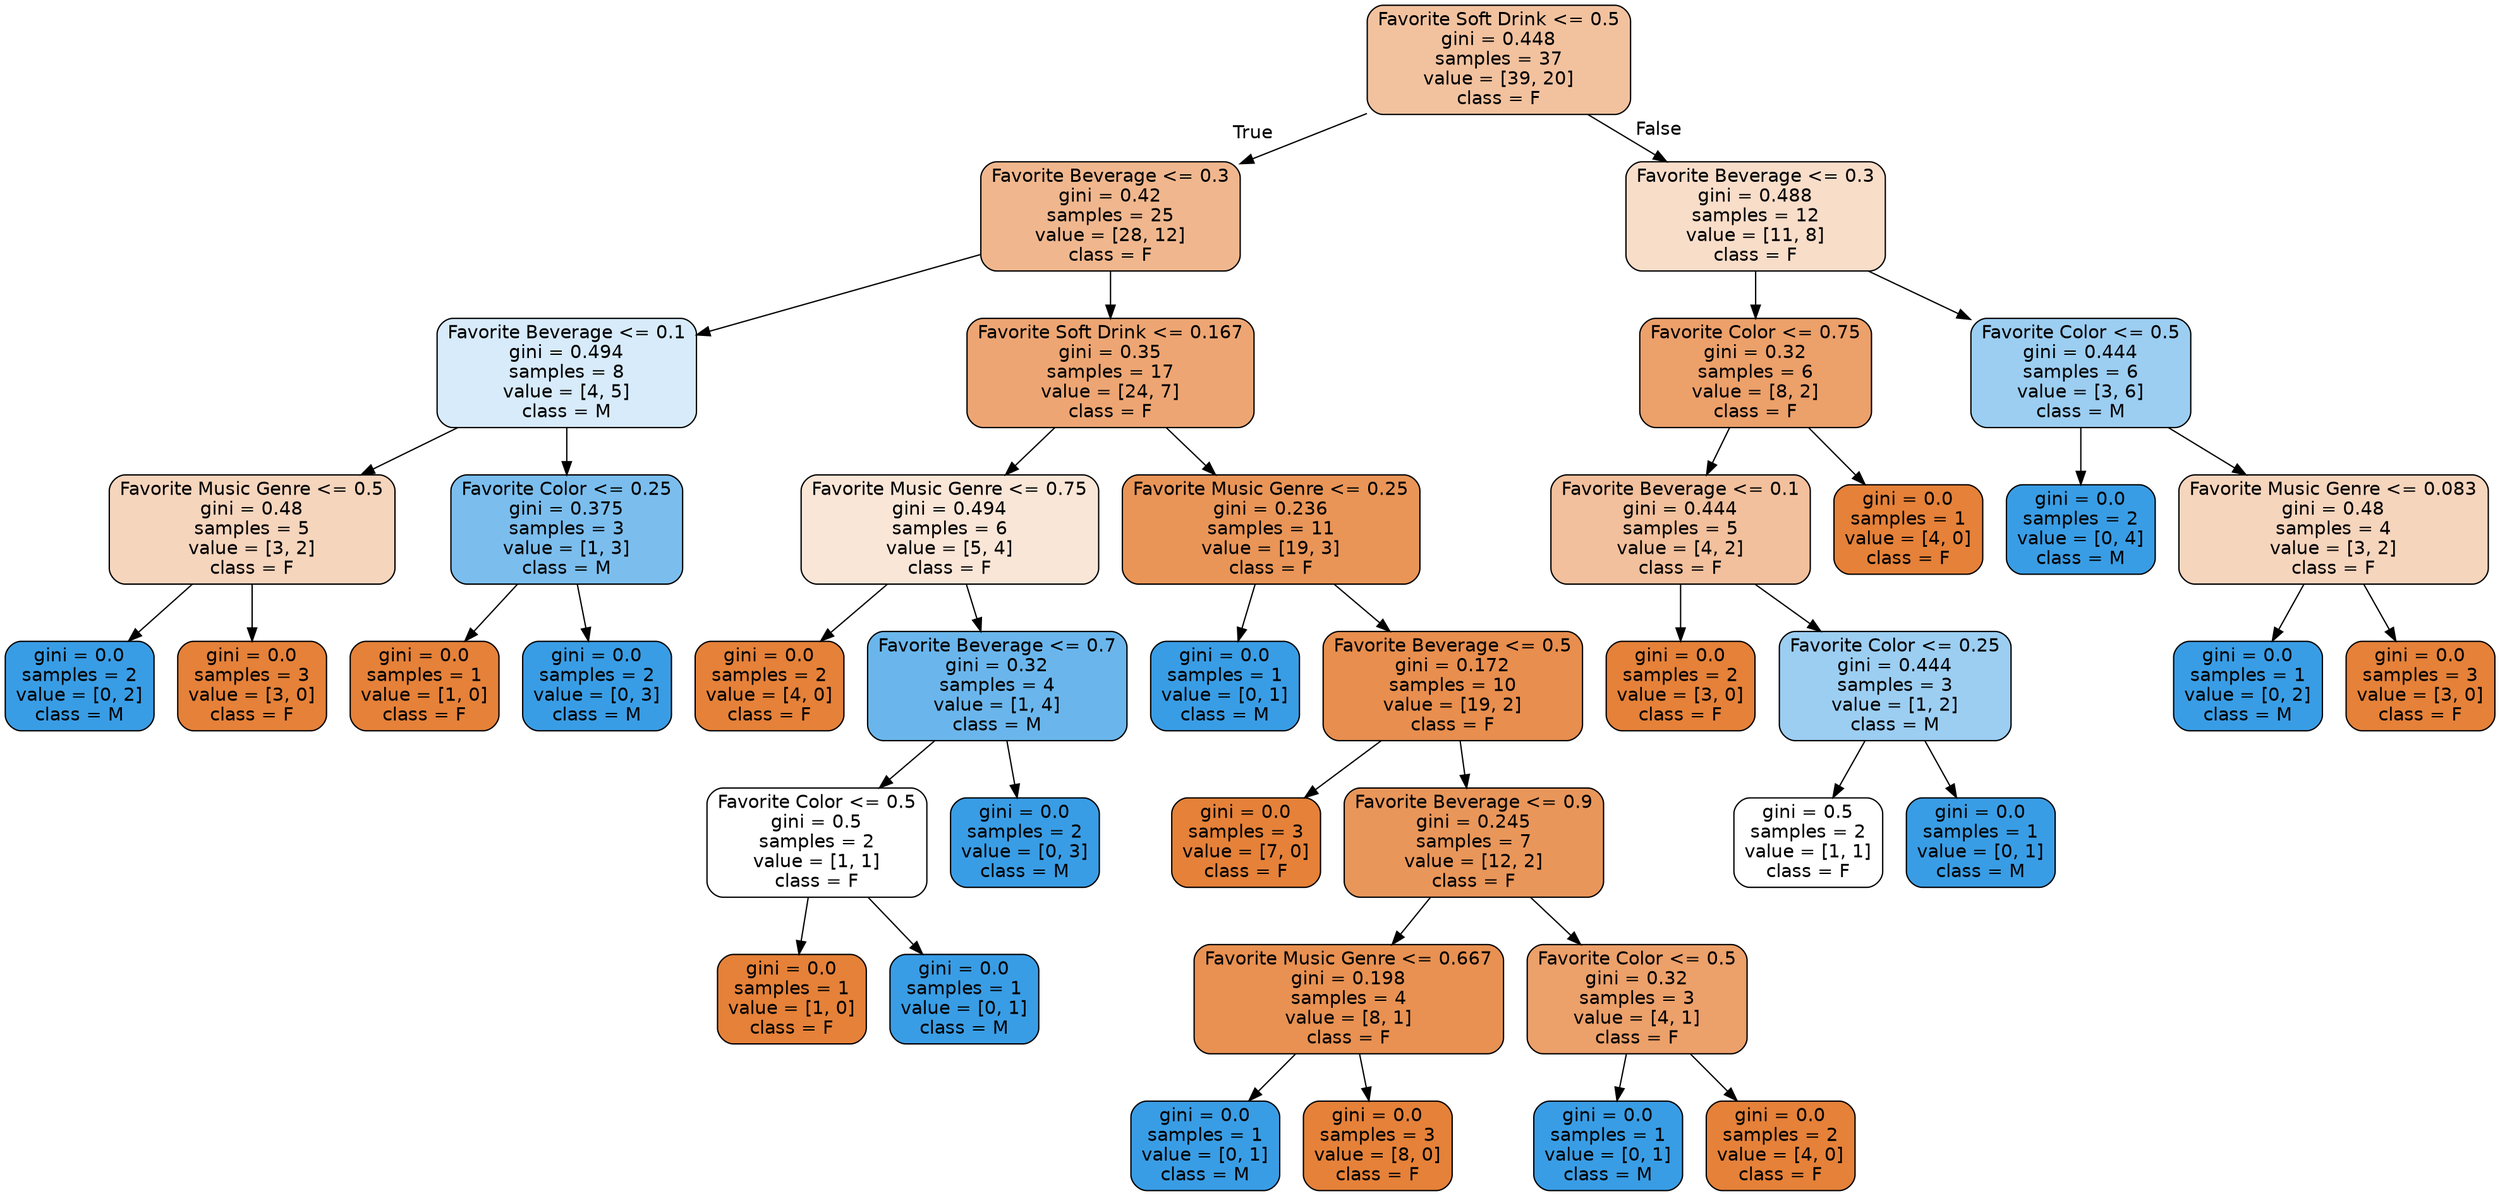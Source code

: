 digraph Tree {
node [shape=box, style="filled, rounded", color="black", fontname="helvetica"] ;
edge [fontname="helvetica"] ;
0 [label="Favorite Soft Drink <= 0.5\ngini = 0.448\nsamples = 37\nvalue = [39, 20]\nclass = F", fillcolor="#f2c29f"] ;
1 [label="Favorite Beverage <= 0.3\ngini = 0.42\nsamples = 25\nvalue = [28, 12]\nclass = F", fillcolor="#f0b78e"] ;
0 -> 1 [labeldistance=2.5, labelangle=45, headlabel="True"] ;
2 [label="Favorite Beverage <= 0.1\ngini = 0.494\nsamples = 8\nvalue = [4, 5]\nclass = M", fillcolor="#d7ebfa"] ;
1 -> 2 ;
3 [label="Favorite Music Genre <= 0.5\ngini = 0.48\nsamples = 5\nvalue = [3, 2]\nclass = F", fillcolor="#f6d5bd"] ;
2 -> 3 ;
4 [label="gini = 0.0\nsamples = 2\nvalue = [0, 2]\nclass = M", fillcolor="#399de5"] ;
3 -> 4 ;
5 [label="gini = 0.0\nsamples = 3\nvalue = [3, 0]\nclass = F", fillcolor="#e58139"] ;
3 -> 5 ;
6 [label="Favorite Color <= 0.25\ngini = 0.375\nsamples = 3\nvalue = [1, 3]\nclass = M", fillcolor="#7bbeee"] ;
2 -> 6 ;
7 [label="gini = 0.0\nsamples = 1\nvalue = [1, 0]\nclass = F", fillcolor="#e58139"] ;
6 -> 7 ;
8 [label="gini = 0.0\nsamples = 2\nvalue = [0, 3]\nclass = M", fillcolor="#399de5"] ;
6 -> 8 ;
9 [label="Favorite Soft Drink <= 0.167\ngini = 0.35\nsamples = 17\nvalue = [24, 7]\nclass = F", fillcolor="#eda673"] ;
1 -> 9 ;
10 [label="Favorite Music Genre <= 0.75\ngini = 0.494\nsamples = 6\nvalue = [5, 4]\nclass = F", fillcolor="#fae6d7"] ;
9 -> 10 ;
11 [label="gini = 0.0\nsamples = 2\nvalue = [4, 0]\nclass = F", fillcolor="#e58139"] ;
10 -> 11 ;
12 [label="Favorite Beverage <= 0.7\ngini = 0.32\nsamples = 4\nvalue = [1, 4]\nclass = M", fillcolor="#6ab6ec"] ;
10 -> 12 ;
13 [label="Favorite Color <= 0.5\ngini = 0.5\nsamples = 2\nvalue = [1, 1]\nclass = F", fillcolor="#ffffff"] ;
12 -> 13 ;
14 [label="gini = 0.0\nsamples = 1\nvalue = [1, 0]\nclass = F", fillcolor="#e58139"] ;
13 -> 14 ;
15 [label="gini = 0.0\nsamples = 1\nvalue = [0, 1]\nclass = M", fillcolor="#399de5"] ;
13 -> 15 ;
16 [label="gini = 0.0\nsamples = 2\nvalue = [0, 3]\nclass = M", fillcolor="#399de5"] ;
12 -> 16 ;
17 [label="Favorite Music Genre <= 0.25\ngini = 0.236\nsamples = 11\nvalue = [19, 3]\nclass = F", fillcolor="#e99558"] ;
9 -> 17 ;
18 [label="gini = 0.0\nsamples = 1\nvalue = [0, 1]\nclass = M", fillcolor="#399de5"] ;
17 -> 18 ;
19 [label="Favorite Beverage <= 0.5\ngini = 0.172\nsamples = 10\nvalue = [19, 2]\nclass = F", fillcolor="#e88e4e"] ;
17 -> 19 ;
20 [label="gini = 0.0\nsamples = 3\nvalue = [7, 0]\nclass = F", fillcolor="#e58139"] ;
19 -> 20 ;
21 [label="Favorite Beverage <= 0.9\ngini = 0.245\nsamples = 7\nvalue = [12, 2]\nclass = F", fillcolor="#e9965a"] ;
19 -> 21 ;
22 [label="Favorite Music Genre <= 0.667\ngini = 0.198\nsamples = 4\nvalue = [8, 1]\nclass = F", fillcolor="#e89152"] ;
21 -> 22 ;
23 [label="gini = 0.0\nsamples = 1\nvalue = [0, 1]\nclass = M", fillcolor="#399de5"] ;
22 -> 23 ;
24 [label="gini = 0.0\nsamples = 3\nvalue = [8, 0]\nclass = F", fillcolor="#e58139"] ;
22 -> 24 ;
25 [label="Favorite Color <= 0.5\ngini = 0.32\nsamples = 3\nvalue = [4, 1]\nclass = F", fillcolor="#eca06a"] ;
21 -> 25 ;
26 [label="gini = 0.0\nsamples = 1\nvalue = [0, 1]\nclass = M", fillcolor="#399de5"] ;
25 -> 26 ;
27 [label="gini = 0.0\nsamples = 2\nvalue = [4, 0]\nclass = F", fillcolor="#e58139"] ;
25 -> 27 ;
28 [label="Favorite Beverage <= 0.3\ngini = 0.488\nsamples = 12\nvalue = [11, 8]\nclass = F", fillcolor="#f8ddc9"] ;
0 -> 28 [labeldistance=2.5, labelangle=-45, headlabel="False"] ;
29 [label="Favorite Color <= 0.75\ngini = 0.32\nsamples = 6\nvalue = [8, 2]\nclass = F", fillcolor="#eca06a"] ;
28 -> 29 ;
30 [label="Favorite Beverage <= 0.1\ngini = 0.444\nsamples = 5\nvalue = [4, 2]\nclass = F", fillcolor="#f2c09c"] ;
29 -> 30 ;
31 [label="gini = 0.0\nsamples = 2\nvalue = [3, 0]\nclass = F", fillcolor="#e58139"] ;
30 -> 31 ;
32 [label="Favorite Color <= 0.25\ngini = 0.444\nsamples = 3\nvalue = [1, 2]\nclass = M", fillcolor="#9ccef2"] ;
30 -> 32 ;
33 [label="gini = 0.5\nsamples = 2\nvalue = [1, 1]\nclass = F", fillcolor="#ffffff"] ;
32 -> 33 ;
34 [label="gini = 0.0\nsamples = 1\nvalue = [0, 1]\nclass = M", fillcolor="#399de5"] ;
32 -> 34 ;
35 [label="gini = 0.0\nsamples = 1\nvalue = [4, 0]\nclass = F", fillcolor="#e58139"] ;
29 -> 35 ;
36 [label="Favorite Color <= 0.5\ngini = 0.444\nsamples = 6\nvalue = [3, 6]\nclass = M", fillcolor="#9ccef2"] ;
28 -> 36 ;
37 [label="gini = 0.0\nsamples = 2\nvalue = [0, 4]\nclass = M", fillcolor="#399de5"] ;
36 -> 37 ;
38 [label="Favorite Music Genre <= 0.083\ngini = 0.48\nsamples = 4\nvalue = [3, 2]\nclass = F", fillcolor="#f6d5bd"] ;
36 -> 38 ;
39 [label="gini = 0.0\nsamples = 1\nvalue = [0, 2]\nclass = M", fillcolor="#399de5"] ;
38 -> 39 ;
40 [label="gini = 0.0\nsamples = 3\nvalue = [3, 0]\nclass = F", fillcolor="#e58139"] ;
38 -> 40 ;
}